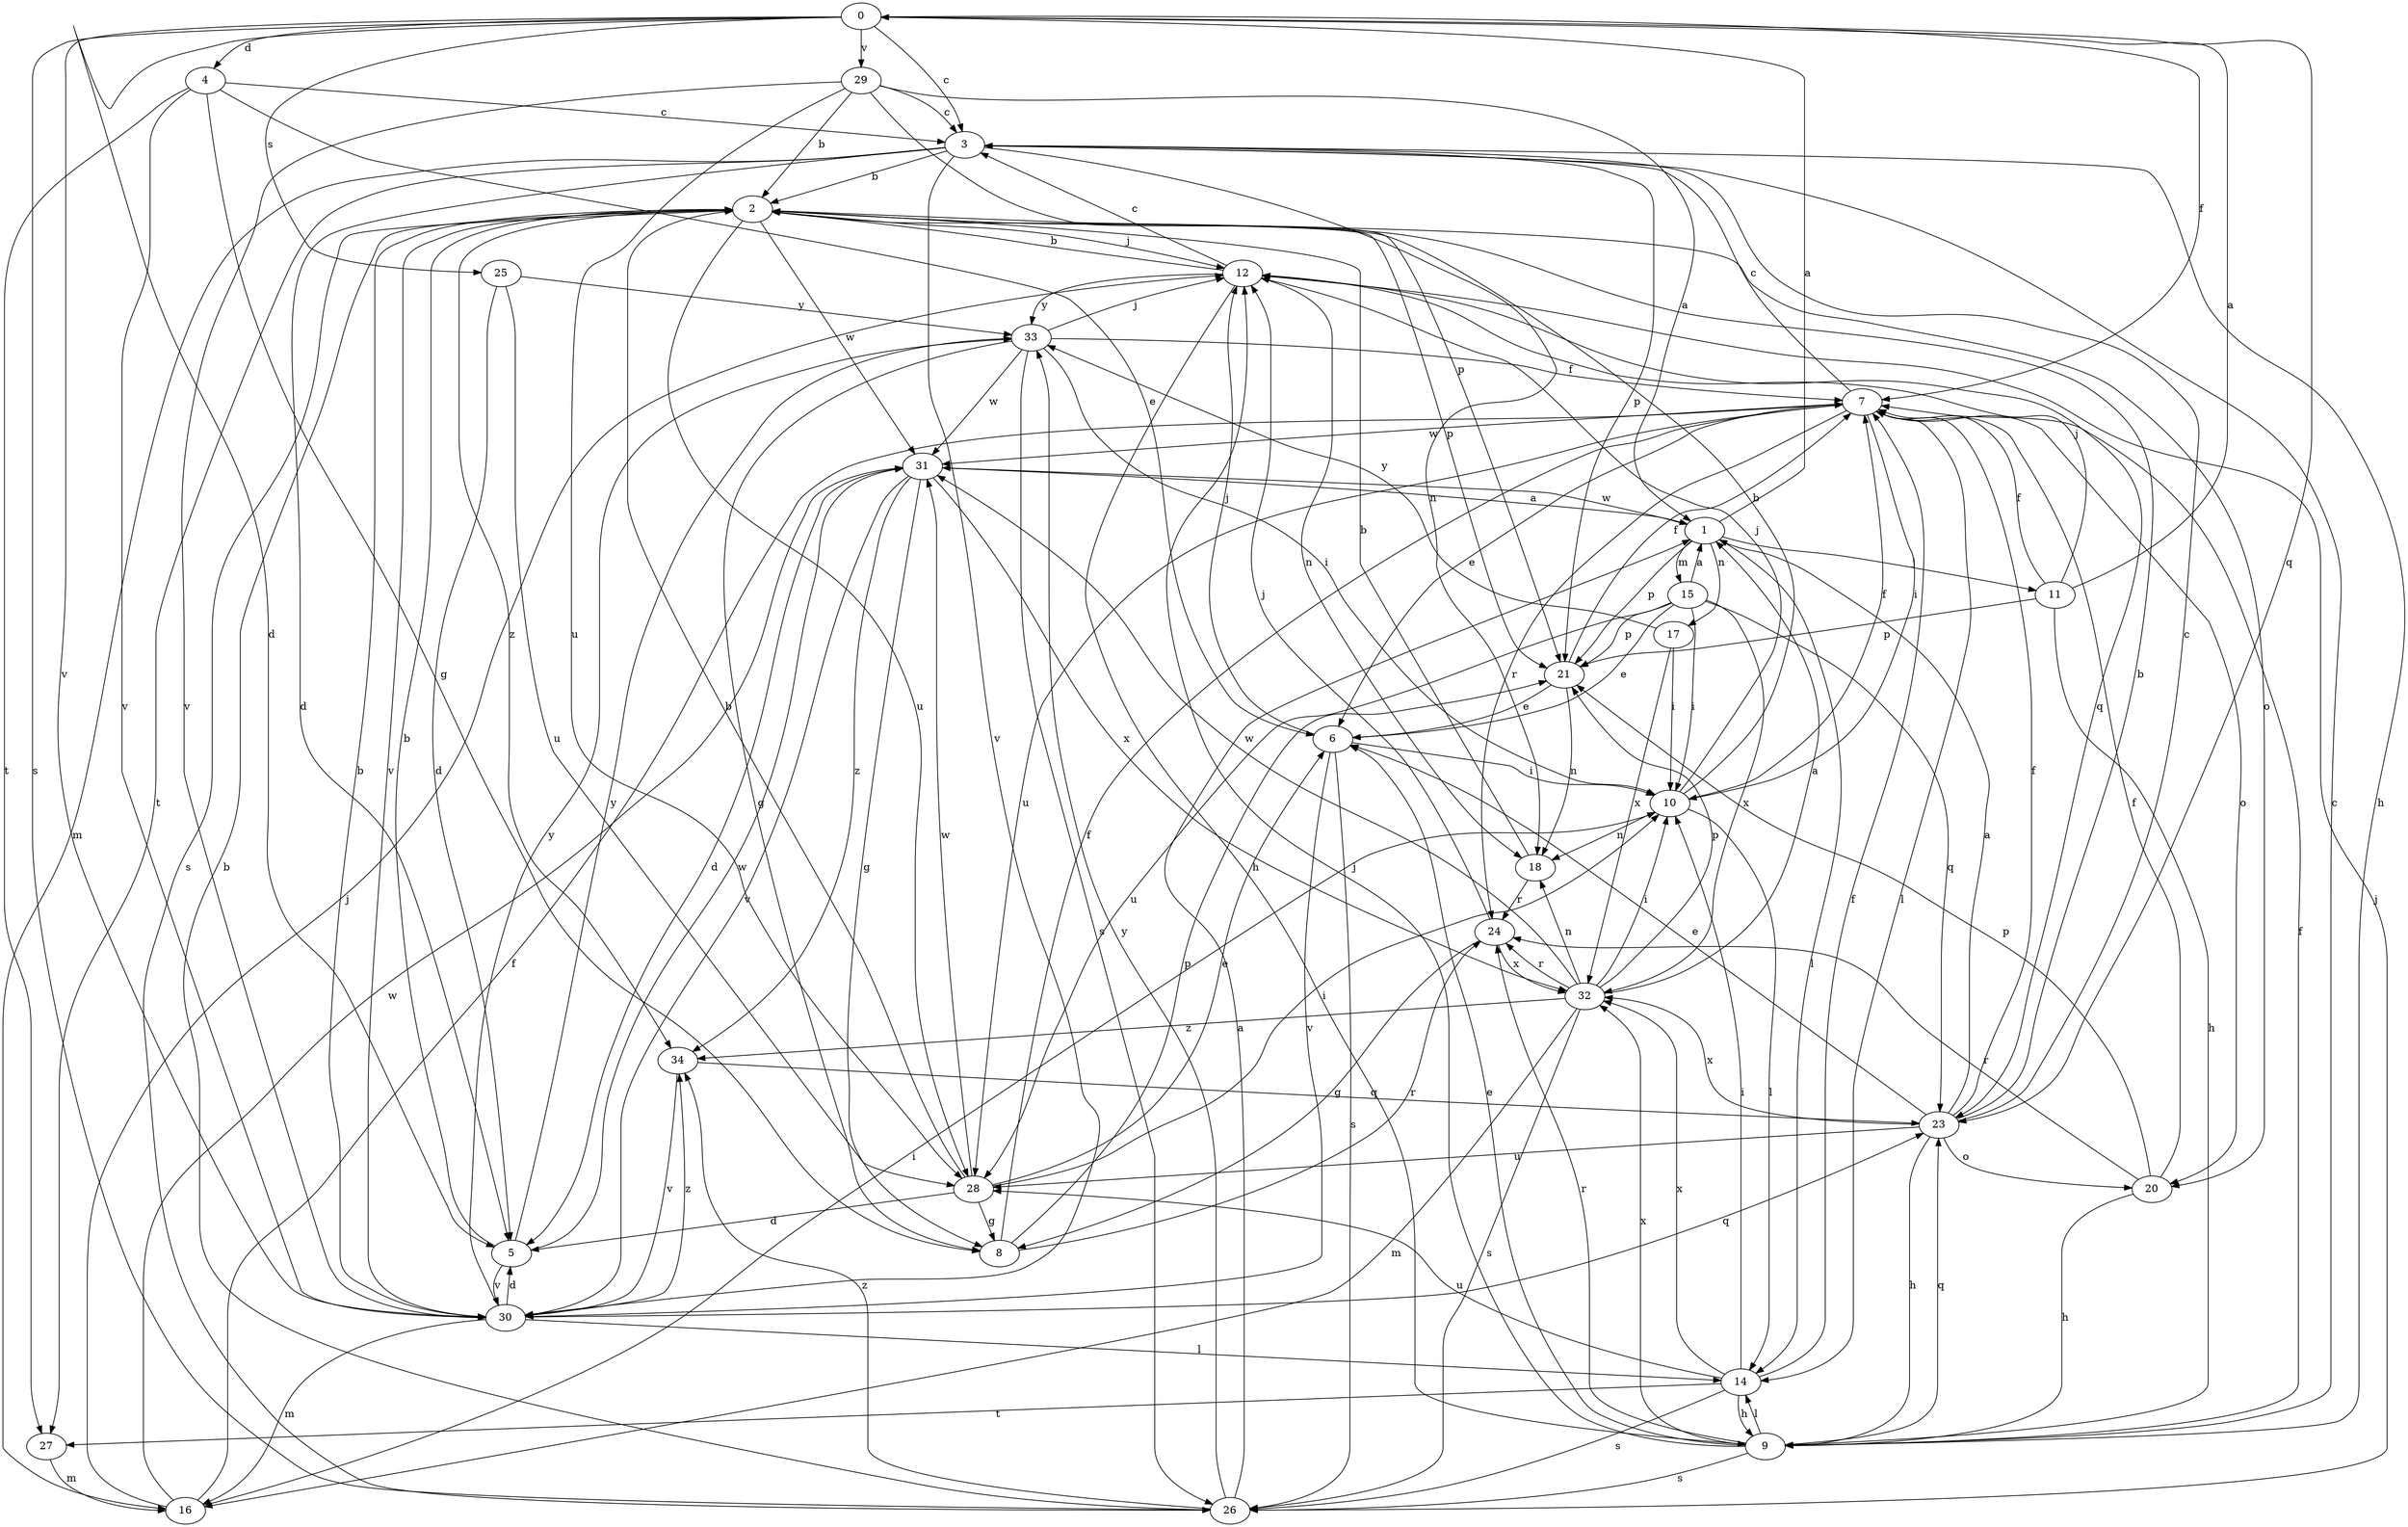 strict digraph  {
0;
1;
2;
3;
4;
5;
6;
7;
8;
9;
10;
11;
12;
14;
15;
16;
17;
18;
20;
21;
23;
24;
25;
26;
27;
28;
29;
30;
31;
32;
33;
34;
0 -> 3  [label=c];
0 -> 4  [label=d];
0 -> 5  [label=d];
0 -> 7  [label=f];
0 -> 23  [label=q];
0 -> 25  [label=s];
0 -> 26  [label=s];
0 -> 29  [label=v];
0 -> 30  [label=v];
1 -> 0  [label=a];
1 -> 11  [label=j];
1 -> 14  [label=l];
1 -> 15  [label=m];
1 -> 17  [label=n];
1 -> 21  [label=p];
1 -> 31  [label=w];
2 -> 12  [label=j];
2 -> 20  [label=o];
2 -> 21  [label=p];
2 -> 26  [label=s];
2 -> 28  [label=u];
2 -> 30  [label=v];
2 -> 31  [label=w];
2 -> 34  [label=z];
3 -> 2  [label=b];
3 -> 5  [label=d];
3 -> 9  [label=h];
3 -> 16  [label=m];
3 -> 18  [label=n];
3 -> 21  [label=p];
3 -> 27  [label=t];
3 -> 30  [label=v];
4 -> 3  [label=c];
4 -> 6  [label=e];
4 -> 8  [label=g];
4 -> 27  [label=t];
4 -> 30  [label=v];
5 -> 2  [label=b];
5 -> 30  [label=v];
5 -> 31  [label=w];
5 -> 33  [label=y];
6 -> 10  [label=i];
6 -> 12  [label=j];
6 -> 26  [label=s];
6 -> 30  [label=v];
7 -> 3  [label=c];
7 -> 6  [label=e];
7 -> 10  [label=i];
7 -> 14  [label=l];
7 -> 20  [label=o];
7 -> 24  [label=r];
7 -> 28  [label=u];
7 -> 31  [label=w];
8 -> 7  [label=f];
8 -> 21  [label=p];
8 -> 24  [label=r];
9 -> 3  [label=c];
9 -> 6  [label=e];
9 -> 7  [label=f];
9 -> 12  [label=j];
9 -> 14  [label=l];
9 -> 23  [label=q];
9 -> 24  [label=r];
9 -> 26  [label=s];
9 -> 32  [label=x];
10 -> 2  [label=b];
10 -> 7  [label=f];
10 -> 12  [label=j];
10 -> 14  [label=l];
10 -> 18  [label=n];
11 -> 0  [label=a];
11 -> 7  [label=f];
11 -> 9  [label=h];
11 -> 12  [label=j];
11 -> 21  [label=p];
12 -> 2  [label=b];
12 -> 3  [label=c];
12 -> 9  [label=h];
12 -> 18  [label=n];
12 -> 23  [label=q];
12 -> 33  [label=y];
14 -> 7  [label=f];
14 -> 9  [label=h];
14 -> 10  [label=i];
14 -> 26  [label=s];
14 -> 27  [label=t];
14 -> 28  [label=u];
14 -> 32  [label=x];
15 -> 1  [label=a];
15 -> 6  [label=e];
15 -> 10  [label=i];
15 -> 21  [label=p];
15 -> 23  [label=q];
15 -> 28  [label=u];
15 -> 32  [label=x];
16 -> 7  [label=f];
16 -> 10  [label=i];
16 -> 12  [label=j];
16 -> 31  [label=w];
17 -> 10  [label=i];
17 -> 32  [label=x];
17 -> 33  [label=y];
18 -> 2  [label=b];
18 -> 24  [label=r];
20 -> 7  [label=f];
20 -> 9  [label=h];
20 -> 21  [label=p];
20 -> 24  [label=r];
21 -> 6  [label=e];
21 -> 7  [label=f];
21 -> 18  [label=n];
23 -> 1  [label=a];
23 -> 2  [label=b];
23 -> 3  [label=c];
23 -> 6  [label=e];
23 -> 7  [label=f];
23 -> 9  [label=h];
23 -> 20  [label=o];
23 -> 28  [label=u];
23 -> 32  [label=x];
24 -> 8  [label=g];
24 -> 12  [label=j];
24 -> 32  [label=x];
25 -> 5  [label=d];
25 -> 28  [label=u];
25 -> 33  [label=y];
26 -> 1  [label=a];
26 -> 2  [label=b];
26 -> 12  [label=j];
26 -> 33  [label=y];
26 -> 34  [label=z];
27 -> 16  [label=m];
28 -> 2  [label=b];
28 -> 5  [label=d];
28 -> 6  [label=e];
28 -> 8  [label=g];
28 -> 10  [label=i];
28 -> 31  [label=w];
29 -> 1  [label=a];
29 -> 2  [label=b];
29 -> 3  [label=c];
29 -> 21  [label=p];
29 -> 28  [label=u];
29 -> 30  [label=v];
30 -> 2  [label=b];
30 -> 5  [label=d];
30 -> 14  [label=l];
30 -> 16  [label=m];
30 -> 23  [label=q];
30 -> 33  [label=y];
30 -> 34  [label=z];
31 -> 1  [label=a];
31 -> 5  [label=d];
31 -> 8  [label=g];
31 -> 30  [label=v];
31 -> 32  [label=x];
31 -> 34  [label=z];
32 -> 1  [label=a];
32 -> 10  [label=i];
32 -> 16  [label=m];
32 -> 18  [label=n];
32 -> 21  [label=p];
32 -> 24  [label=r];
32 -> 26  [label=s];
32 -> 31  [label=w];
32 -> 34  [label=z];
33 -> 7  [label=f];
33 -> 8  [label=g];
33 -> 10  [label=i];
33 -> 12  [label=j];
33 -> 26  [label=s];
33 -> 31  [label=w];
34 -> 23  [label=q];
34 -> 30  [label=v];
}
